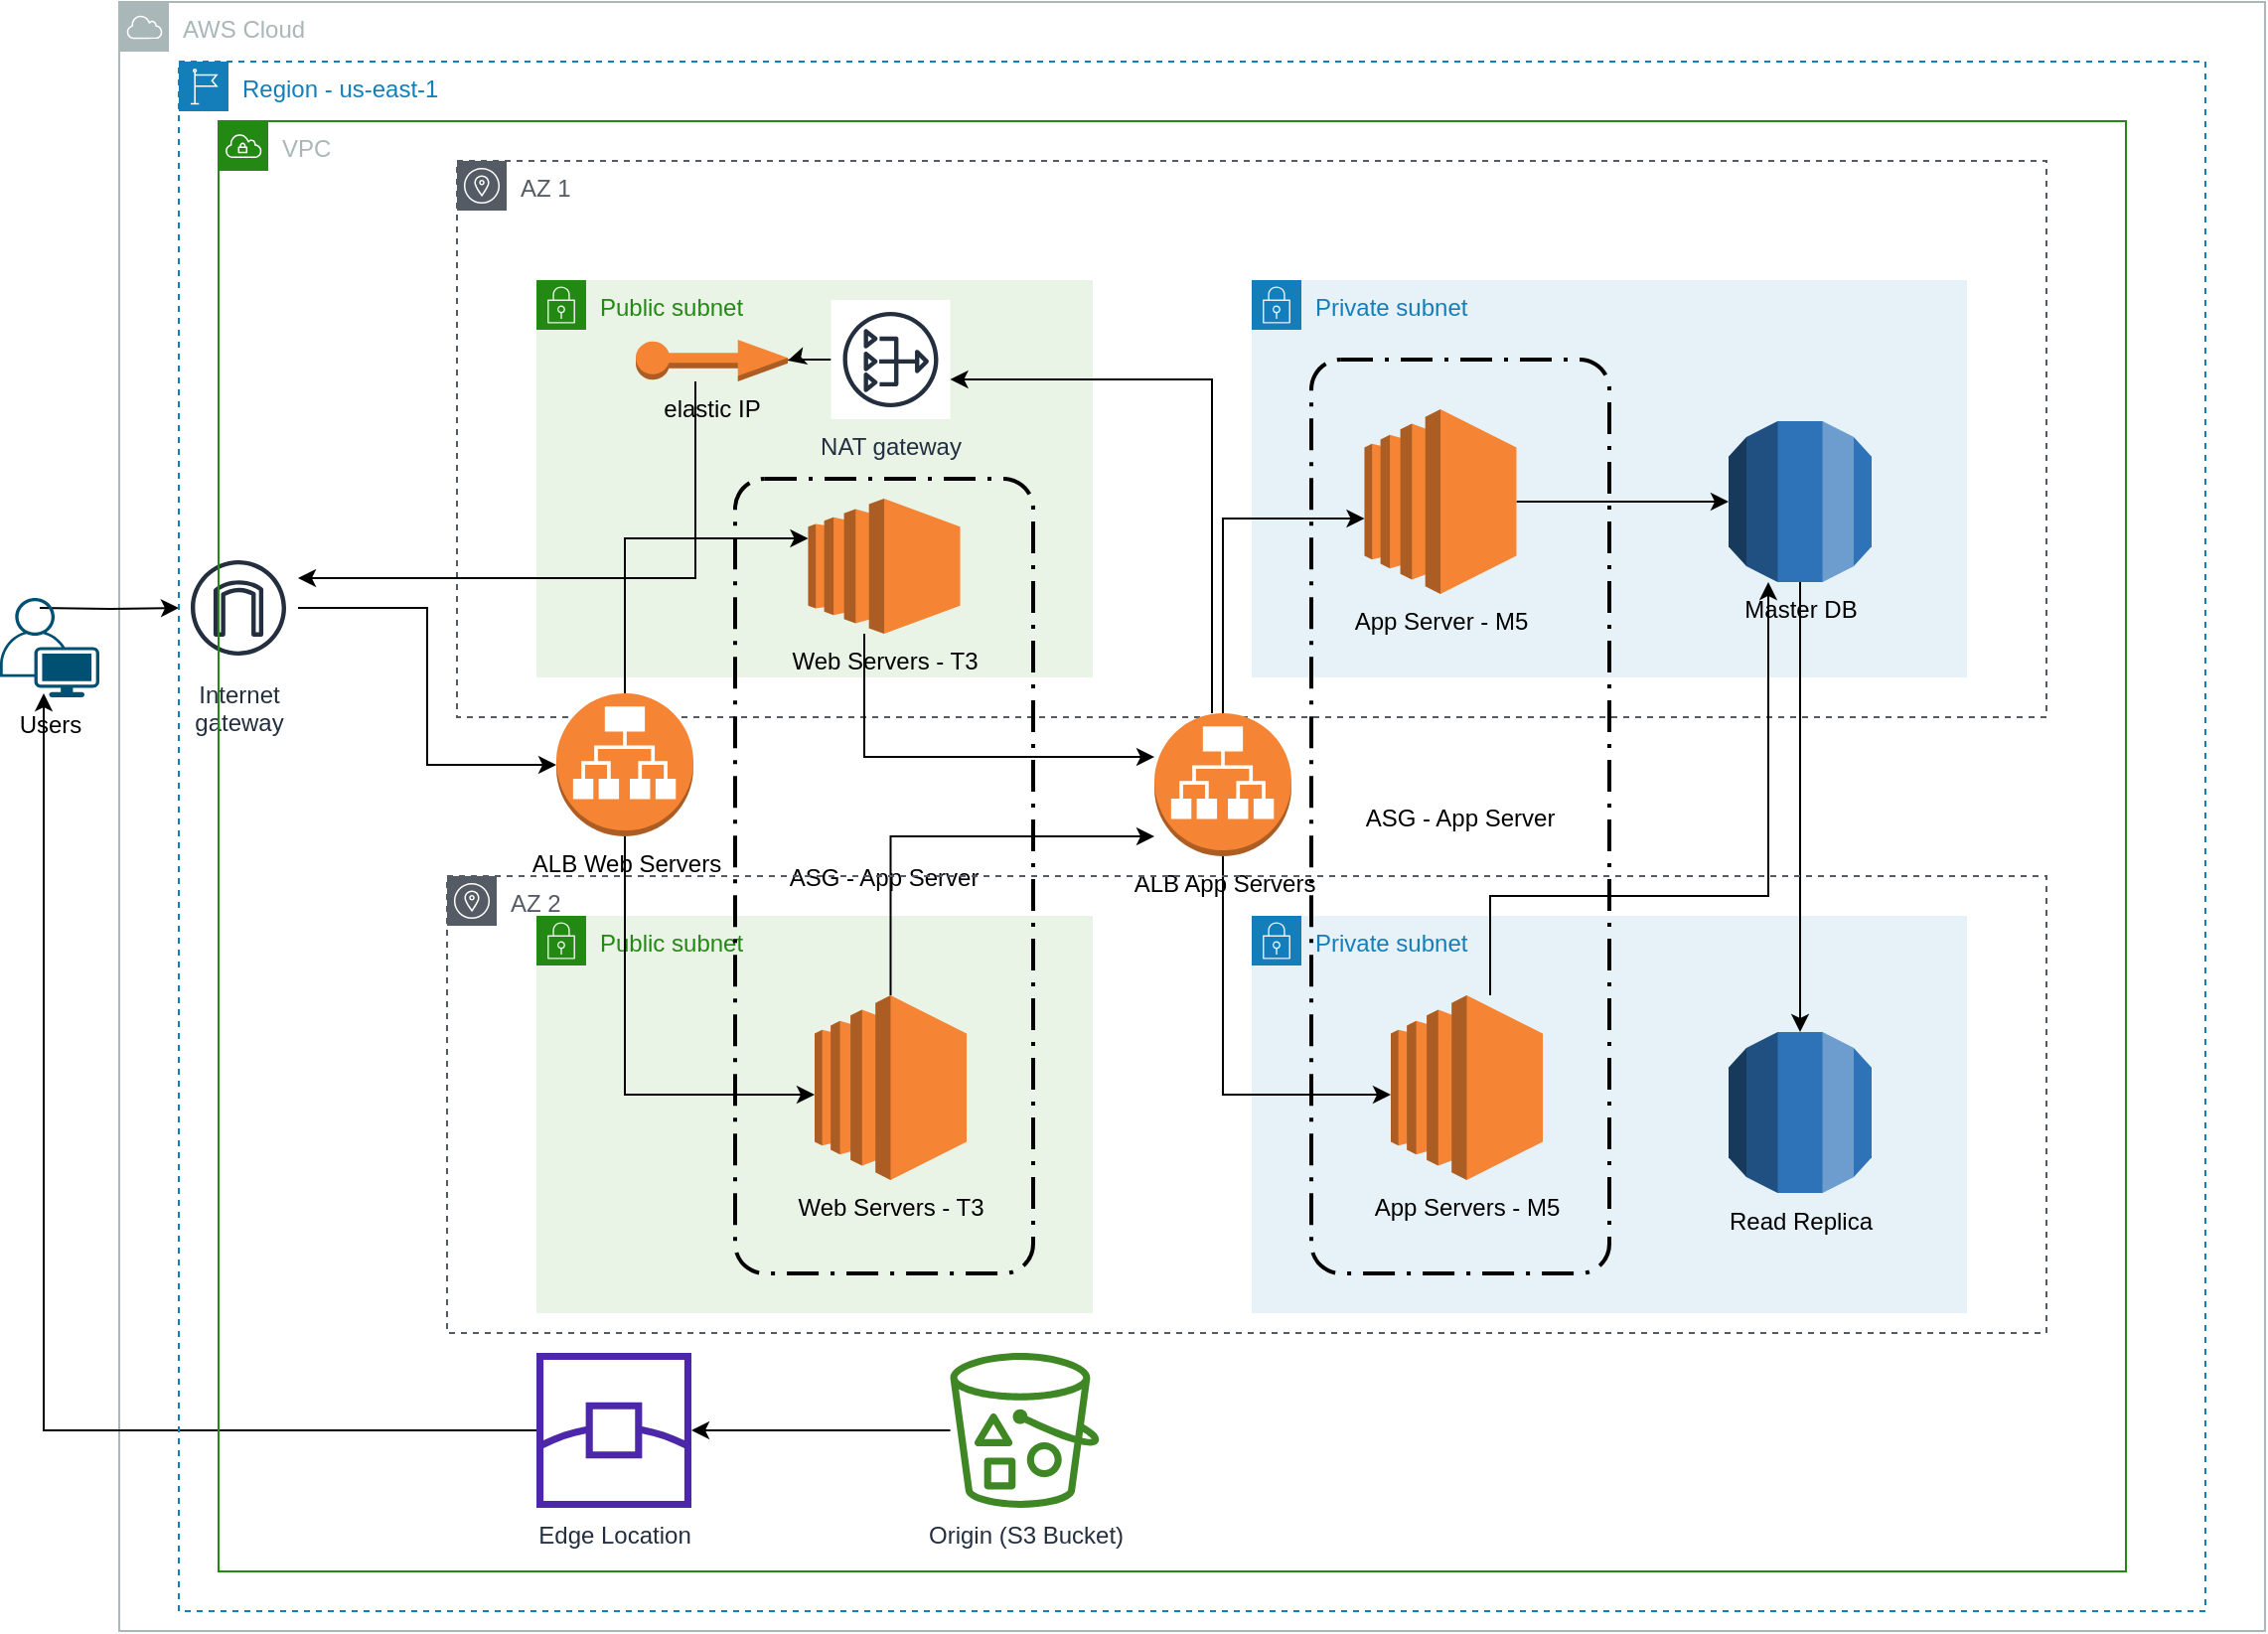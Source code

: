 <mxfile version="19.0.3" type="device"><diagram id="owNzrShG66zSlCZY9LQP" name="Seite-1"><mxGraphModel dx="1383" dy="999" grid="1" gridSize="10" guides="1" tooltips="1" connect="1" arrows="1" fold="1" page="1" pageScale="1" pageWidth="1169" pageHeight="827" math="0" shadow="0"><root><mxCell id="0"/><mxCell id="1" parent="0"/><mxCell id="6b5gNkCl7Zzy-pLMw6M5-1" value="AWS Cloud" style="sketch=0;outlineConnect=0;gradientColor=none;html=1;whiteSpace=wrap;fontSize=12;fontStyle=0;shape=mxgraph.aws4.group;grIcon=mxgraph.aws4.group_aws_cloud;strokeColor=#AAB7B8;fillColor=none;verticalAlign=top;align=left;spacingLeft=30;fontColor=#AAB7B8;dashed=0;" parent="1" vertex="1"><mxGeometry x="80" width="1080" height="820" as="geometry"/></mxCell><mxCell id="KHBWj189WAtzETiWPrfp-7" value="Private subnet" style="points=[[0,0],[0.25,0],[0.5,0],[0.75,0],[1,0],[1,0.25],[1,0.5],[1,0.75],[1,1],[0.75,1],[0.5,1],[0.25,1],[0,1],[0,0.75],[0,0.5],[0,0.25]];outlineConnect=0;gradientColor=none;html=1;whiteSpace=wrap;fontSize=12;fontStyle=0;container=1;pointerEvents=0;collapsible=0;recursiveResize=0;shape=mxgraph.aws4.group;grIcon=mxgraph.aws4.group_security_group;grStroke=0;strokeColor=#147EBA;fillColor=#E6F2F8;verticalAlign=top;align=left;spacingLeft=30;fontColor=#147EBA;dashed=0;" parent="1" vertex="1"><mxGeometry x="650" y="460" width="360" height="200" as="geometry"/></mxCell><mxCell id="KHBWj189WAtzETiWPrfp-16" value="Read Replica" style="outlineConnect=0;dashed=0;verticalLabelPosition=bottom;verticalAlign=top;align=center;html=1;shape=mxgraph.aws3.rds;fillColor=#2E73B8;gradientColor=none;" parent="KHBWj189WAtzETiWPrfp-7" vertex="1"><mxGeometry x="240" y="58.5" width="72" height="81" as="geometry"/></mxCell><mxCell id="KHBWj189WAtzETiWPrfp-3" value="Public subnet" style="points=[[0,0],[0.25,0],[0.5,0],[0.75,0],[1,0],[1,0.25],[1,0.5],[1,0.75],[1,1],[0.75,1],[0.5,1],[0.25,1],[0,1],[0,0.75],[0,0.5],[0,0.25]];outlineConnect=0;gradientColor=none;html=1;whiteSpace=wrap;fontSize=12;fontStyle=0;container=1;pointerEvents=0;collapsible=0;recursiveResize=0;shape=mxgraph.aws4.group;grIcon=mxgraph.aws4.group_security_group;grStroke=0;strokeColor=#248814;fillColor=#E9F3E6;verticalAlign=top;align=left;spacingLeft=30;fontColor=#248814;dashed=0;" parent="1" vertex="1"><mxGeometry x="290" y="460" width="280" height="200" as="geometry"/></mxCell><mxCell id="6b5gNkCl7Zzy-pLMw6M5-14" value="AZ 1" style="sketch=0;outlineConnect=0;gradientColor=none;html=1;whiteSpace=wrap;fontSize=12;fontStyle=0;shape=mxgraph.aws4.group;grIcon=mxgraph.aws4.group_availability_zone;strokeColor=#545B64;fillColor=none;verticalAlign=top;align=left;spacingLeft=30;fontColor=#545B64;dashed=1;" parent="1" vertex="1"><mxGeometry x="250" y="80" width="800" height="280" as="geometry"/></mxCell><mxCell id="6b5gNkCl7Zzy-pLMw6M5-6" value="Private subnet" style="points=[[0,0],[0.25,0],[0.5,0],[0.75,0],[1,0],[1,0.25],[1,0.5],[1,0.75],[1,1],[0.75,1],[0.5,1],[0.25,1],[0,1],[0,0.75],[0,0.5],[0,0.25]];outlineConnect=0;gradientColor=none;html=1;whiteSpace=wrap;fontSize=12;fontStyle=0;container=1;pointerEvents=0;collapsible=0;recursiveResize=0;shape=mxgraph.aws4.group;grIcon=mxgraph.aws4.group_security_group;grStroke=0;strokeColor=#147EBA;fillColor=#E6F2F8;verticalAlign=top;align=left;spacingLeft=30;fontColor=#147EBA;dashed=0;" parent="1" vertex="1"><mxGeometry x="650" y="140" width="360" height="200" as="geometry"/></mxCell><mxCell id="KHBWj189WAtzETiWPrfp-17" value="ASG - App Server" style="rounded=1;arcSize=10;dashed=1;fillColor=none;gradientColor=none;dashPattern=8 3 1 3;strokeWidth=2;" parent="6b5gNkCl7Zzy-pLMw6M5-6" vertex="1"><mxGeometry x="30" y="40" width="150" height="460" as="geometry"/></mxCell><mxCell id="KHBWj189WAtzETiWPrfp-32" style="edgeStyle=orthogonalEdgeStyle;rounded=0;orthogonalLoop=1;jettySize=auto;html=1;" parent="6b5gNkCl7Zzy-pLMw6M5-6" source="KHBWj189WAtzETiWPrfp-13" target="KHBWj189WAtzETiWPrfp-15" edge="1"><mxGeometry relative="1" as="geometry"/></mxCell><mxCell id="KHBWj189WAtzETiWPrfp-13" value="App Server - M5" style="outlineConnect=0;dashed=0;verticalLabelPosition=bottom;verticalAlign=top;align=center;html=1;shape=mxgraph.aws3.ec2;fillColor=#F58534;gradientColor=none;" parent="6b5gNkCl7Zzy-pLMw6M5-6" vertex="1"><mxGeometry x="56.75" y="65" width="76.5" height="93" as="geometry"/></mxCell><mxCell id="KHBWj189WAtzETiWPrfp-15" value="Master DB" style="outlineConnect=0;dashed=0;verticalLabelPosition=bottom;verticalAlign=top;align=center;html=1;shape=mxgraph.aws3.rds;fillColor=#2E73B8;gradientColor=none;" parent="6b5gNkCl7Zzy-pLMw6M5-6" vertex="1"><mxGeometry x="240" y="71" width="72" height="81" as="geometry"/></mxCell><mxCell id="6b5gNkCl7Zzy-pLMw6M5-7" value="Public subnet" style="points=[[0,0],[0.25,0],[0.5,0],[0.75,0],[1,0],[1,0.25],[1,0.5],[1,0.75],[1,1],[0.75,1],[0.5,1],[0.25,1],[0,1],[0,0.75],[0,0.5],[0,0.25]];outlineConnect=0;gradientColor=none;html=1;whiteSpace=wrap;fontSize=12;fontStyle=0;container=1;pointerEvents=0;collapsible=0;recursiveResize=0;shape=mxgraph.aws4.group;grIcon=mxgraph.aws4.group_security_group;grStroke=0;strokeColor=#248814;fillColor=#E9F3E6;verticalAlign=top;align=left;spacingLeft=30;fontColor=#248814;dashed=0;" parent="1" vertex="1"><mxGeometry x="290" y="140" width="280" height="200" as="geometry"/></mxCell><mxCell id="KHBWj189WAtzETiWPrfp-23" value="ASG - App Server" style="rounded=1;arcSize=10;dashed=1;fillColor=none;gradientColor=none;dashPattern=8 3 1 3;strokeWidth=2;" parent="6b5gNkCl7Zzy-pLMw6M5-7" vertex="1"><mxGeometry x="100" y="100" width="150" height="400" as="geometry"/></mxCell><mxCell id="KHBWj189WAtzETiWPrfp-24" value="Web Servers - T3" style="outlineConnect=0;dashed=0;verticalLabelPosition=bottom;verticalAlign=top;align=center;html=1;shape=mxgraph.aws3.ec2;fillColor=#F58534;gradientColor=none;" parent="6b5gNkCl7Zzy-pLMw6M5-7" vertex="1"><mxGeometry x="136.75" y="110" width="76.5" height="68" as="geometry"/></mxCell><mxCell id="KHBWj189WAtzETiWPrfp-25" value="Web Servers - T3" style="outlineConnect=0;dashed=0;verticalLabelPosition=bottom;verticalAlign=top;align=center;html=1;shape=mxgraph.aws3.ec2;fillColor=#F58534;gradientColor=none;" parent="6b5gNkCl7Zzy-pLMw6M5-7" vertex="1"><mxGeometry x="140" y="360" width="76.5" height="93" as="geometry"/></mxCell><mxCell id="KHBWj189WAtzETiWPrfp-37" style="edgeStyle=orthogonalEdgeStyle;rounded=0;orthogonalLoop=1;jettySize=auto;html=1;" parent="6b5gNkCl7Zzy-pLMw6M5-7" source="KHBWj189WAtzETiWPrfp-8" target="KHBWj189WAtzETiWPrfp-36" edge="1"><mxGeometry relative="1" as="geometry"/></mxCell><mxCell id="KHBWj189WAtzETiWPrfp-8" value="NAT gateway" style="sketch=0;outlineConnect=0;fontColor=#232F3E;gradientColor=none;strokeColor=#232F3E;fillColor=#ffffff;dashed=0;verticalLabelPosition=bottom;verticalAlign=top;align=center;html=1;fontSize=12;fontStyle=0;aspect=fixed;shape=mxgraph.aws4.resourceIcon;resIcon=mxgraph.aws4.nat_gateway;" parent="6b5gNkCl7Zzy-pLMw6M5-7" vertex="1"><mxGeometry x="148.25" y="10" width="60" height="60" as="geometry"/></mxCell><mxCell id="KHBWj189WAtzETiWPrfp-36" value="elastic IP" style="outlineConnect=0;dashed=0;verticalLabelPosition=bottom;verticalAlign=top;align=center;html=1;shape=mxgraph.aws3.elastic_ip;fillColor=#F58534;gradientColor=none;" parent="6b5gNkCl7Zzy-pLMw6M5-7" vertex="1"><mxGeometry x="50" y="30" width="76.5" height="21" as="geometry"/></mxCell><mxCell id="6b5gNkCl7Zzy-pLMw6M5-16" style="edgeStyle=orthogonalEdgeStyle;rounded=0;orthogonalLoop=1;jettySize=auto;html=1;" parent="1" target="6b5gNkCl7Zzy-pLMw6M5-15" edge="1"><mxGeometry relative="1" as="geometry"><mxPoint x="40" y="305" as="sourcePoint"/></mxGeometry></mxCell><mxCell id="6b5gNkCl7Zzy-pLMw6M5-12" value="Users" style="points=[[0.35,0,0],[0.98,0.51,0],[1,0.71,0],[0.67,1,0],[0,0.795,0],[0,0.65,0]];verticalLabelPosition=bottom;sketch=0;html=1;verticalAlign=top;aspect=fixed;align=center;pointerEvents=1;shape=mxgraph.cisco19.user;fillColor=#005073;strokeColor=none;" parent="1" vertex="1"><mxGeometry x="20" y="300" width="50" height="50" as="geometry"/></mxCell><mxCell id="KHBWj189WAtzETiWPrfp-34" style="edgeStyle=orthogonalEdgeStyle;rounded=0;orthogonalLoop=1;jettySize=auto;html=1;entryX=0;entryY=0.5;entryDx=0;entryDy=0;entryPerimeter=0;" parent="1" source="6b5gNkCl7Zzy-pLMw6M5-15" target="KHBWj189WAtzETiWPrfp-19" edge="1"><mxGeometry relative="1" as="geometry"/></mxCell><mxCell id="6b5gNkCl7Zzy-pLMw6M5-15" value="Internet&#10;gateway" style="sketch=0;outlineConnect=0;fontColor=#232F3E;gradientColor=none;strokeColor=#232F3E;fillColor=#ffffff;dashed=0;verticalLabelPosition=bottom;verticalAlign=top;align=center;html=1;fontSize=12;fontStyle=0;aspect=fixed;shape=mxgraph.aws4.resourceIcon;resIcon=mxgraph.aws4.internet_gateway;" parent="1" vertex="1"><mxGeometry x="110" y="275" width="60" height="60" as="geometry"/></mxCell><mxCell id="KHBWj189WAtzETiWPrfp-40" style="edgeStyle=orthogonalEdgeStyle;rounded=0;orthogonalLoop=1;jettySize=auto;html=1;" parent="1" source="KHBWj189WAtzETiWPrfp-9" target="KHBWj189WAtzETiWPrfp-39" edge="1"><mxGeometry relative="1" as="geometry"/></mxCell><mxCell id="KHBWj189WAtzETiWPrfp-28" style="edgeStyle=orthogonalEdgeStyle;rounded=0;orthogonalLoop=1;jettySize=auto;html=1;" parent="1" source="KHBWj189WAtzETiWPrfp-19" target="KHBWj189WAtzETiWPrfp-24" edge="1"><mxGeometry relative="1" as="geometry"><Array as="points"><mxPoint x="335" y="270"/></Array></mxGeometry></mxCell><mxCell id="KHBWj189WAtzETiWPrfp-29" style="edgeStyle=orthogonalEdgeStyle;rounded=0;orthogonalLoop=1;jettySize=auto;html=1;" parent="1" source="KHBWj189WAtzETiWPrfp-19" target="KHBWj189WAtzETiWPrfp-25" edge="1"><mxGeometry relative="1" as="geometry"><Array as="points"><mxPoint x="335" y="550"/></Array></mxGeometry></mxCell><mxCell id="KHBWj189WAtzETiWPrfp-19" value="ALB Web Servers" style="outlineConnect=0;dashed=0;verticalLabelPosition=bottom;verticalAlign=top;align=center;html=1;shape=mxgraph.aws3.application_load_balancer;fillColor=#F58534;gradientColor=none;" parent="1" vertex="1"><mxGeometry x="300" y="348" width="69" height="72" as="geometry"/></mxCell><mxCell id="KHBWj189WAtzETiWPrfp-26" style="edgeStyle=orthogonalEdgeStyle;rounded=0;orthogonalLoop=1;jettySize=auto;html=1;" parent="1" source="KHBWj189WAtzETiWPrfp-20" target="KHBWj189WAtzETiWPrfp-13" edge="1"><mxGeometry relative="1" as="geometry"><Array as="points"><mxPoint x="636" y="260"/></Array></mxGeometry></mxCell><mxCell id="KHBWj189WAtzETiWPrfp-27" style="edgeStyle=orthogonalEdgeStyle;rounded=0;orthogonalLoop=1;jettySize=auto;html=1;" parent="1" source="KHBWj189WAtzETiWPrfp-20" target="KHBWj189WAtzETiWPrfp-14" edge="1"><mxGeometry relative="1" as="geometry"><Array as="points"><mxPoint x="636" y="550"/></Array></mxGeometry></mxCell><mxCell id="KHBWj189WAtzETiWPrfp-35" style="edgeStyle=orthogonalEdgeStyle;rounded=0;orthogonalLoop=1;jettySize=auto;html=1;" parent="1" source="KHBWj189WAtzETiWPrfp-20" target="KHBWj189WAtzETiWPrfp-8" edge="1"><mxGeometry relative="1" as="geometry"><Array as="points"><mxPoint x="630" y="190"/></Array></mxGeometry></mxCell><mxCell id="KHBWj189WAtzETiWPrfp-20" value="ALB App Servers" style="outlineConnect=0;dashed=0;verticalLabelPosition=bottom;verticalAlign=top;align=center;html=1;shape=mxgraph.aws3.application_load_balancer;fillColor=#F58534;gradientColor=none;" parent="1" vertex="1"><mxGeometry x="601" y="358" width="69" height="72" as="geometry"/></mxCell><mxCell id="KHBWj189WAtzETiWPrfp-21" style="edgeStyle=orthogonalEdgeStyle;rounded=0;orthogonalLoop=1;jettySize=auto;html=1;entryX=0.5;entryY=0;entryDx=0;entryDy=0;entryPerimeter=0;" parent="1" source="KHBWj189WAtzETiWPrfp-15" target="KHBWj189WAtzETiWPrfp-16" edge="1"><mxGeometry relative="1" as="geometry"/></mxCell><mxCell id="KHBWj189WAtzETiWPrfp-33" style="edgeStyle=orthogonalEdgeStyle;rounded=0;orthogonalLoop=1;jettySize=auto;html=1;" parent="1" source="KHBWj189WAtzETiWPrfp-14" target="KHBWj189WAtzETiWPrfp-15" edge="1"><mxGeometry relative="1" as="geometry"><Array as="points"><mxPoint x="770" y="450"/><mxPoint x="910" y="450"/></Array></mxGeometry></mxCell><mxCell id="KHBWj189WAtzETiWPrfp-14" value="App Servers - M5" style="outlineConnect=0;dashed=0;verticalLabelPosition=bottom;verticalAlign=top;align=center;html=1;shape=mxgraph.aws3.ec2;fillColor=#F58534;gradientColor=none;" parent="1" vertex="1"><mxGeometry x="720" y="500" width="76.5" height="93" as="geometry"/></mxCell><mxCell id="KHBWj189WAtzETiWPrfp-30" style="edgeStyle=orthogonalEdgeStyle;rounded=0;orthogonalLoop=1;jettySize=auto;html=1;" parent="1" source="KHBWj189WAtzETiWPrfp-24" target="KHBWj189WAtzETiWPrfp-20" edge="1"><mxGeometry relative="1" as="geometry"><Array as="points"><mxPoint x="455" y="380"/></Array></mxGeometry></mxCell><mxCell id="KHBWj189WAtzETiWPrfp-31" style="edgeStyle=orthogonalEdgeStyle;rounded=0;orthogonalLoop=1;jettySize=auto;html=1;" parent="1" source="KHBWj189WAtzETiWPrfp-25" target="KHBWj189WAtzETiWPrfp-20" edge="1"><mxGeometry relative="1" as="geometry"><Array as="points"><mxPoint x="468" y="420"/></Array></mxGeometry></mxCell><mxCell id="KHBWj189WAtzETiWPrfp-38" style="edgeStyle=orthogonalEdgeStyle;rounded=0;orthogonalLoop=1;jettySize=auto;html=1;" parent="1" source="KHBWj189WAtzETiWPrfp-36" target="6b5gNkCl7Zzy-pLMw6M5-15" edge="1"><mxGeometry relative="1" as="geometry"><Array as="points"><mxPoint x="370" y="290"/></Array></mxGeometry></mxCell><mxCell id="KHBWj189WAtzETiWPrfp-41" style="edgeStyle=orthogonalEdgeStyle;rounded=0;orthogonalLoop=1;jettySize=auto;html=1;entryX=0.44;entryY=0.96;entryDx=0;entryDy=0;entryPerimeter=0;" parent="1" source="KHBWj189WAtzETiWPrfp-39" target="6b5gNkCl7Zzy-pLMw6M5-12" edge="1"><mxGeometry relative="1" as="geometry"/></mxCell><mxCell id="KHBWj189WAtzETiWPrfp-39" value="Edge Location" style="sketch=0;outlineConnect=0;fontColor=#232F3E;gradientColor=none;fillColor=#4D27AA;strokeColor=none;dashed=0;verticalLabelPosition=bottom;verticalAlign=top;align=center;html=1;fontSize=12;fontStyle=0;aspect=fixed;pointerEvents=1;shape=mxgraph.aws4.edge_location;" parent="1" vertex="1"><mxGeometry x="290" y="680" width="78" height="78" as="geometry"/></mxCell><mxCell id="KHBWj189WAtzETiWPrfp-1" value="AZ 2" style="sketch=0;outlineConnect=0;gradientColor=none;html=1;whiteSpace=wrap;fontSize=12;fontStyle=0;shape=mxgraph.aws4.group;grIcon=mxgraph.aws4.group_availability_zone;strokeColor=#545B64;fillColor=none;verticalAlign=top;align=left;spacingLeft=30;fontColor=#545B64;dashed=1;" parent="1" vertex="1"><mxGeometry x="245" y="440" width="805" height="230" as="geometry"/></mxCell><mxCell id="KHBWj189WAtzETiWPrfp-44" value="VPC" style="points=[[0,0],[0.25,0],[0.5,0],[0.75,0],[1,0],[1,0.25],[1,0.5],[1,0.75],[1,1],[0.75,1],[0.5,1],[0.25,1],[0,1],[0,0.75],[0,0.5],[0,0.25]];outlineConnect=0;gradientColor=none;html=1;whiteSpace=wrap;fontSize=12;fontStyle=0;container=1;pointerEvents=0;collapsible=0;recursiveResize=0;shape=mxgraph.aws4.group;grIcon=mxgraph.aws4.group_vpc;strokeColor=#248814;fillColor=none;verticalAlign=top;align=left;spacingLeft=30;fontColor=#AAB7B8;dashed=0;" parent="1" vertex="1"><mxGeometry x="130" y="60" width="960" height="730" as="geometry"/></mxCell><mxCell id="KHBWj189WAtzETiWPrfp-9" value="Origin (S3 Bucket)" style="sketch=0;outlineConnect=0;fontColor=#232F3E;gradientColor=none;fillColor=#3F8624;strokeColor=none;dashed=0;verticalLabelPosition=bottom;verticalAlign=top;align=center;html=1;fontSize=12;fontStyle=0;aspect=fixed;pointerEvents=1;shape=mxgraph.aws4.bucket_with_objects;" parent="KHBWj189WAtzETiWPrfp-44" vertex="1"><mxGeometry x="368.25" y="620" width="75" height="78" as="geometry"/></mxCell><mxCell id="kf8cYC4nqQHwE7On6Cc3-2" value="Region - us-east-1" style="points=[[0,0],[0.25,0],[0.5,0],[0.75,0],[1,0],[1,0.25],[1,0.5],[1,0.75],[1,1],[0.75,1],[0.5,1],[0.25,1],[0,1],[0,0.75],[0,0.5],[0,0.25]];outlineConnect=0;gradientColor=none;html=1;whiteSpace=wrap;fontSize=12;fontStyle=0;container=1;pointerEvents=0;collapsible=0;recursiveResize=0;shape=mxgraph.aws4.group;grIcon=mxgraph.aws4.group_region;strokeColor=#147EBA;fillColor=none;verticalAlign=top;align=left;spacingLeft=30;fontColor=#147EBA;dashed=1;" vertex="1" parent="1"><mxGeometry x="110" y="30" width="1020" height="780" as="geometry"/></mxCell></root></mxGraphModel></diagram></mxfile>